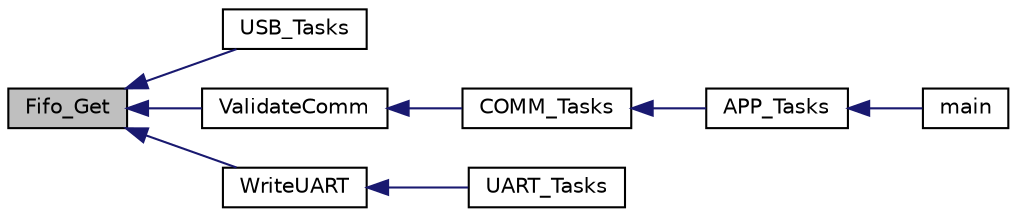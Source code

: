 digraph "Fifo_Get"
{
  edge [fontname="Helvetica",fontsize="10",labelfontname="Helvetica",labelfontsize="10"];
  node [fontname="Helvetica",fontsize="10",shape=record];
  rankdir="LR";
  Node40 [label="Fifo_Get",height=0.2,width=0.4,color="black", fillcolor="grey75", style="filled", fontcolor="black"];
  Node40 -> Node41 [dir="back",color="midnightblue",fontsize="10",style="solid",fontname="Helvetica"];
  Node41 [label="USB_Tasks",height=0.2,width=0.4,color="black", fillcolor="white", style="filled",URL="$_u_s_b_8h.html#a9a0d9bb70d35b7b2997594a56b7db71d"];
  Node40 -> Node42 [dir="back",color="midnightblue",fontsize="10",style="solid",fontname="Helvetica"];
  Node42 [label="ValidateComm",height=0.2,width=0.4,color="black", fillcolor="white", style="filled",URL="$inszt__commmodule_8c.html#a764430fc16209afb9056738eb23b69c5"];
  Node42 -> Node43 [dir="back",color="midnightblue",fontsize="10",style="solid",fontname="Helvetica"];
  Node43 [label="COMM_Tasks",height=0.2,width=0.4,color="black", fillcolor="white", style="filled",URL="$inszt__commmodule_8c.html#a58032003b728b9659d8ec40e2b565169"];
  Node43 -> Node44 [dir="back",color="midnightblue",fontsize="10",style="solid",fontname="Helvetica"];
  Node44 [label="APP_Tasks",height=0.2,width=0.4,color="black", fillcolor="white", style="filled",URL="$inszt__app_8c.html#a859aee46b660cfee47cfd45ce08f6862"];
  Node44 -> Node45 [dir="back",color="midnightblue",fontsize="10",style="solid",fontname="Helvetica"];
  Node45 [label="main",height=0.2,width=0.4,color="black", fillcolor="white", style="filled",URL="$inszt__main_8c.html#a840291bc02cba5474a4cb46a9b9566fe"];
  Node40 -> Node46 [dir="back",color="midnightblue",fontsize="10",style="solid",fontname="Helvetica"];
  Node46 [label="WriteUART",height=0.2,width=0.4,color="black", fillcolor="white", style="filled",URL="$inszt___u_a_r_t_8c.html#a04847dad9f416306723e78f9a048bfd1"];
  Node46 -> Node47 [dir="back",color="midnightblue",fontsize="10",style="solid",fontname="Helvetica"];
  Node47 [label="UART_Tasks",height=0.2,width=0.4,color="black", fillcolor="white", style="filled",URL="$_u_a_r_t_8h.html#aab7c894c540f5df89f5dc640f0379953"];
}
